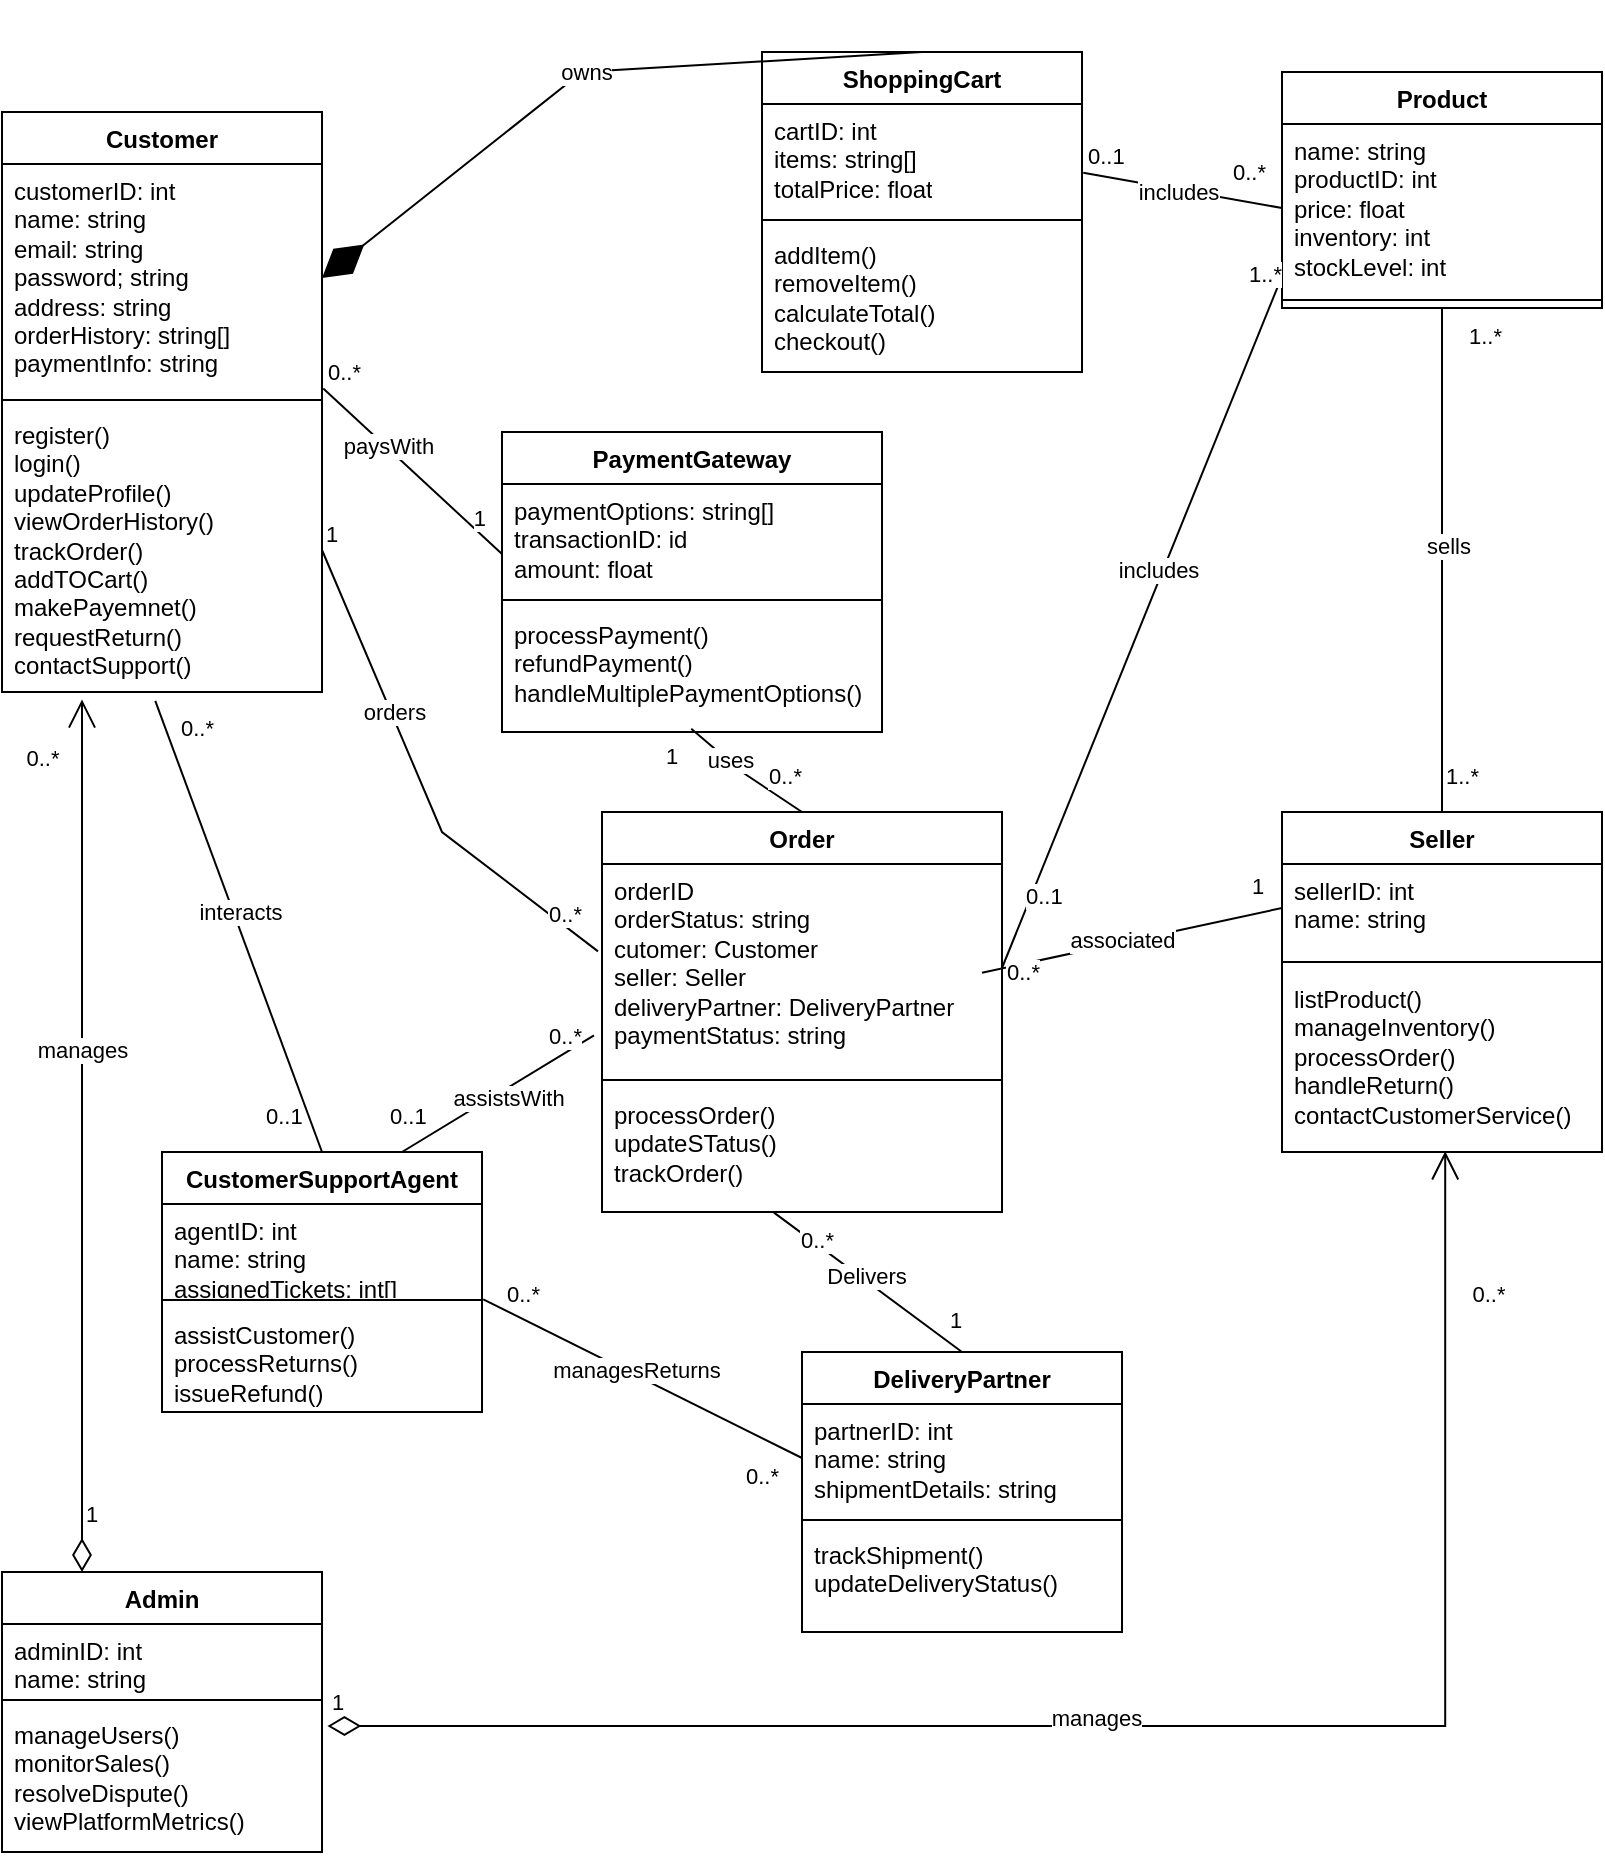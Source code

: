 <mxfile version="24.7.16">
  <diagram id="C5RBs43oDa-KdzZeNtuy" name="Page-1">
    <mxGraphModel dx="2074" dy="1145" grid="1" gridSize="10" guides="1" tooltips="1" connect="1" arrows="1" fold="1" page="1" pageScale="1" pageWidth="827" pageHeight="1169" math="0" shadow="0">
      <root>
        <mxCell id="WIyWlLk6GJQsqaUBKTNV-0" />
        <mxCell id="WIyWlLk6GJQsqaUBKTNV-1" parent="WIyWlLk6GJQsqaUBKTNV-0" />
        <mxCell id="2MG4cEO34_QD30TGhG2z-0" value="Customer" style="swimlane;fontStyle=1;align=center;verticalAlign=top;childLayout=stackLayout;horizontal=1;startSize=26;horizontalStack=0;resizeParent=1;resizeParentMax=0;resizeLast=0;collapsible=1;marginBottom=0;whiteSpace=wrap;html=1;" vertex="1" parent="WIyWlLk6GJQsqaUBKTNV-1">
          <mxGeometry x="20" y="70" width="160" height="290" as="geometry" />
        </mxCell>
        <mxCell id="2MG4cEO34_QD30TGhG2z-1" value="customerID: int&lt;div&gt;&lt;span style=&quot;text-wrap: nowrap;&quot;&gt;name: string&lt;/span&gt;&lt;br&gt;&lt;/div&gt;&lt;div&gt;email: string&lt;/div&gt;&lt;div&gt;password; string&lt;/div&gt;&lt;div&gt;address: string&lt;/div&gt;&lt;div&gt;orderHistory: string[]&lt;/div&gt;&lt;div&gt;paymentInfo: string&lt;/div&gt;" style="text;strokeColor=none;fillColor=none;align=left;verticalAlign=top;spacingLeft=4;spacingRight=4;overflow=hidden;rotatable=0;points=[[0,0.5],[1,0.5]];portConstraint=eastwest;whiteSpace=wrap;html=1;" vertex="1" parent="2MG4cEO34_QD30TGhG2z-0">
          <mxGeometry y="26" width="160" height="114" as="geometry" />
        </mxCell>
        <mxCell id="2MG4cEO34_QD30TGhG2z-2" value="" style="line;strokeWidth=1;fillColor=none;align=left;verticalAlign=middle;spacingTop=-1;spacingLeft=3;spacingRight=3;rotatable=0;labelPosition=right;points=[];portConstraint=eastwest;strokeColor=inherit;" vertex="1" parent="2MG4cEO34_QD30TGhG2z-0">
          <mxGeometry y="140" width="160" height="8" as="geometry" />
        </mxCell>
        <mxCell id="2MG4cEO34_QD30TGhG2z-3" value="register()&lt;div&gt;login()&lt;/div&gt;&lt;div&gt;updateProfile()&lt;/div&gt;&lt;div&gt;viewOrderHistory()&lt;/div&gt;&lt;div&gt;trackOrder()&lt;/div&gt;&lt;div&gt;addTOCart()&lt;/div&gt;&lt;div&gt;makePayemnet()&lt;/div&gt;&lt;div&gt;requestReturn()&lt;/div&gt;&lt;div&gt;contactSupport()&lt;/div&gt;" style="text;strokeColor=none;fillColor=none;align=left;verticalAlign=top;spacingLeft=4;spacingRight=4;overflow=hidden;rotatable=0;points=[[0,0.5],[1,0.5]];portConstraint=eastwest;whiteSpace=wrap;html=1;" vertex="1" parent="2MG4cEO34_QD30TGhG2z-0">
          <mxGeometry y="148" width="160" height="142" as="geometry" />
        </mxCell>
        <mxCell id="2MG4cEO34_QD30TGhG2z-4" value="Seller" style="swimlane;fontStyle=1;align=center;verticalAlign=top;childLayout=stackLayout;horizontal=1;startSize=26;horizontalStack=0;resizeParent=1;resizeParentMax=0;resizeLast=0;collapsible=1;marginBottom=0;whiteSpace=wrap;html=1;" vertex="1" parent="WIyWlLk6GJQsqaUBKTNV-1">
          <mxGeometry x="660" y="420" width="160" height="170" as="geometry" />
        </mxCell>
        <mxCell id="2MG4cEO34_QD30TGhG2z-5" value="sellerID: int&lt;div&gt;&lt;span style=&quot;text-wrap: nowrap;&quot;&gt;name: string&lt;/span&gt;&lt;/div&gt;" style="text;strokeColor=none;fillColor=none;align=left;verticalAlign=top;spacingLeft=4;spacingRight=4;overflow=hidden;rotatable=0;points=[[0,0.5],[1,0.5]];portConstraint=eastwest;whiteSpace=wrap;html=1;" vertex="1" parent="2MG4cEO34_QD30TGhG2z-4">
          <mxGeometry y="26" width="160" height="44" as="geometry" />
        </mxCell>
        <mxCell id="2MG4cEO34_QD30TGhG2z-6" value="" style="line;strokeWidth=1;fillColor=none;align=left;verticalAlign=middle;spacingTop=-1;spacingLeft=3;spacingRight=3;rotatable=0;labelPosition=right;points=[];portConstraint=eastwest;strokeColor=inherit;" vertex="1" parent="2MG4cEO34_QD30TGhG2z-4">
          <mxGeometry y="70" width="160" height="10" as="geometry" />
        </mxCell>
        <mxCell id="2MG4cEO34_QD30TGhG2z-7" value="listProduct()&lt;div&gt;manageInventory()&lt;/div&gt;&lt;div&gt;processOrder()&lt;/div&gt;&lt;div&gt;handleReturn()&lt;/div&gt;&lt;div&gt;contactCustomerService()&lt;/div&gt;" style="text;strokeColor=none;fillColor=none;align=left;verticalAlign=top;spacingLeft=4;spacingRight=4;overflow=hidden;rotatable=0;points=[[0,0.5],[1,0.5]];portConstraint=eastwest;whiteSpace=wrap;html=1;" vertex="1" parent="2MG4cEO34_QD30TGhG2z-4">
          <mxGeometry y="80" width="160" height="90" as="geometry" />
        </mxCell>
        <mxCell id="2MG4cEO34_QD30TGhG2z-8" value="Admin" style="swimlane;fontStyle=1;align=center;verticalAlign=top;childLayout=stackLayout;horizontal=1;startSize=26;horizontalStack=0;resizeParent=1;resizeParentMax=0;resizeLast=0;collapsible=1;marginBottom=0;whiteSpace=wrap;html=1;" vertex="1" parent="WIyWlLk6GJQsqaUBKTNV-1">
          <mxGeometry x="20" y="800" width="160" height="140" as="geometry" />
        </mxCell>
        <mxCell id="2MG4cEO34_QD30TGhG2z-9" value="adminID: int&lt;div&gt;&lt;span style=&quot;text-wrap: nowrap;&quot;&gt;name: string&lt;/span&gt;&lt;br&gt;&lt;/div&gt;" style="text;strokeColor=none;fillColor=none;align=left;verticalAlign=top;spacingLeft=4;spacingRight=4;overflow=hidden;rotatable=0;points=[[0,0.5],[1,0.5]];portConstraint=eastwest;whiteSpace=wrap;html=1;" vertex="1" parent="2MG4cEO34_QD30TGhG2z-8">
          <mxGeometry y="26" width="160" height="34" as="geometry" />
        </mxCell>
        <mxCell id="2MG4cEO34_QD30TGhG2z-10" value="" style="line;strokeWidth=1;fillColor=none;align=left;verticalAlign=middle;spacingTop=-1;spacingLeft=3;spacingRight=3;rotatable=0;labelPosition=right;points=[];portConstraint=eastwest;strokeColor=inherit;" vertex="1" parent="2MG4cEO34_QD30TGhG2z-8">
          <mxGeometry y="60" width="160" height="8" as="geometry" />
        </mxCell>
        <mxCell id="2MG4cEO34_QD30TGhG2z-11" value="manageUsers()&lt;div&gt;monitorSales()&lt;/div&gt;&lt;div&gt;resolveDispute()&lt;/div&gt;&lt;div&gt;viewPlatformMetrics()&lt;/div&gt;" style="text;strokeColor=none;fillColor=none;align=left;verticalAlign=top;spacingLeft=4;spacingRight=4;overflow=hidden;rotatable=0;points=[[0,0.5],[1,0.5]];portConstraint=eastwest;whiteSpace=wrap;html=1;" vertex="1" parent="2MG4cEO34_QD30TGhG2z-8">
          <mxGeometry y="68" width="160" height="72" as="geometry" />
        </mxCell>
        <mxCell id="2MG4cEO34_QD30TGhG2z-12" value="DeliveryPartner" style="swimlane;fontStyle=1;align=center;verticalAlign=top;childLayout=stackLayout;horizontal=1;startSize=26;horizontalStack=0;resizeParent=1;resizeParentMax=0;resizeLast=0;collapsible=1;marginBottom=0;whiteSpace=wrap;html=1;" vertex="1" parent="WIyWlLk6GJQsqaUBKTNV-1">
          <mxGeometry x="420" y="690" width="160" height="140" as="geometry" />
        </mxCell>
        <mxCell id="2MG4cEO34_QD30TGhG2z-13" value="partnerID: int&lt;div&gt;&lt;span style=&quot;text-wrap: nowrap;&quot;&gt;name: string&lt;/span&gt;&lt;br&gt;&lt;div&gt;shipmentDetails: string&lt;/div&gt;&lt;/div&gt;" style="text;strokeColor=none;fillColor=none;align=left;verticalAlign=top;spacingLeft=4;spacingRight=4;overflow=hidden;rotatable=0;points=[[0,0.5],[1,0.5]];portConstraint=eastwest;whiteSpace=wrap;html=1;" vertex="1" parent="2MG4cEO34_QD30TGhG2z-12">
          <mxGeometry y="26" width="160" height="54" as="geometry" />
        </mxCell>
        <mxCell id="2MG4cEO34_QD30TGhG2z-14" value="" style="line;strokeWidth=1;fillColor=none;align=left;verticalAlign=middle;spacingTop=-1;spacingLeft=3;spacingRight=3;rotatable=0;labelPosition=right;points=[];portConstraint=eastwest;strokeColor=inherit;" vertex="1" parent="2MG4cEO34_QD30TGhG2z-12">
          <mxGeometry y="80" width="160" height="8" as="geometry" />
        </mxCell>
        <mxCell id="2MG4cEO34_QD30TGhG2z-15" value="trackShipment()&lt;div&gt;updateDeliveryStatus()&lt;/div&gt;" style="text;strokeColor=none;fillColor=none;align=left;verticalAlign=top;spacingLeft=4;spacingRight=4;overflow=hidden;rotatable=0;points=[[0,0.5],[1,0.5]];portConstraint=eastwest;whiteSpace=wrap;html=1;" vertex="1" parent="2MG4cEO34_QD30TGhG2z-12">
          <mxGeometry y="88" width="160" height="52" as="geometry" />
        </mxCell>
        <mxCell id="2MG4cEO34_QD30TGhG2z-16" value="CustomerSupportAgent" style="swimlane;fontStyle=1;align=center;verticalAlign=top;childLayout=stackLayout;horizontal=1;startSize=26;horizontalStack=0;resizeParent=1;resizeParentMax=0;resizeLast=0;collapsible=1;marginBottom=0;whiteSpace=wrap;html=1;" vertex="1" parent="WIyWlLk6GJQsqaUBKTNV-1">
          <mxGeometry x="100" y="590" width="160" height="130" as="geometry" />
        </mxCell>
        <mxCell id="2MG4cEO34_QD30TGhG2z-17" value="agentID: int&lt;div&gt;&lt;span style=&quot;text-wrap: nowrap;&quot;&gt;name: string&lt;/span&gt;&lt;br&gt;&lt;div&gt;assignedTickets: int[]&lt;/div&gt;&lt;/div&gt;" style="text;strokeColor=none;fillColor=none;align=left;verticalAlign=top;spacingLeft=4;spacingRight=4;overflow=hidden;rotatable=0;points=[[0,0.5],[1,0.5]];portConstraint=eastwest;whiteSpace=wrap;html=1;" vertex="1" parent="2MG4cEO34_QD30TGhG2z-16">
          <mxGeometry y="26" width="160" height="44" as="geometry" />
        </mxCell>
        <mxCell id="2MG4cEO34_QD30TGhG2z-18" value="" style="line;strokeWidth=1;fillColor=none;align=left;verticalAlign=middle;spacingTop=-1;spacingLeft=3;spacingRight=3;rotatable=0;labelPosition=right;points=[];portConstraint=eastwest;strokeColor=inherit;" vertex="1" parent="2MG4cEO34_QD30TGhG2z-16">
          <mxGeometry y="70" width="160" height="8" as="geometry" />
        </mxCell>
        <mxCell id="2MG4cEO34_QD30TGhG2z-19" value="assistCustomer()&lt;div&gt;processReturns()&lt;/div&gt;&lt;div&gt;issueRefund()&lt;/div&gt;" style="text;strokeColor=none;fillColor=none;align=left;verticalAlign=top;spacingLeft=4;spacingRight=4;overflow=hidden;rotatable=0;points=[[0,0.5],[1,0.5]];portConstraint=eastwest;whiteSpace=wrap;html=1;" vertex="1" parent="2MG4cEO34_QD30TGhG2z-16">
          <mxGeometry y="78" width="160" height="52" as="geometry" />
        </mxCell>
        <mxCell id="2MG4cEO34_QD30TGhG2z-20" value="PaymentGateway" style="swimlane;fontStyle=1;align=center;verticalAlign=top;childLayout=stackLayout;horizontal=1;startSize=26;horizontalStack=0;resizeParent=1;resizeParentMax=0;resizeLast=0;collapsible=1;marginBottom=0;whiteSpace=wrap;html=1;" vertex="1" parent="WIyWlLk6GJQsqaUBKTNV-1">
          <mxGeometry x="270" y="230" width="190" height="150" as="geometry" />
        </mxCell>
        <mxCell id="2MG4cEO34_QD30TGhG2z-21" value="paymentOptions: string[]&lt;div&gt;transactionID: id&lt;/div&gt;&lt;div&gt;amount: float&lt;/div&gt;" style="text;strokeColor=none;fillColor=none;align=left;verticalAlign=top;spacingLeft=4;spacingRight=4;overflow=hidden;rotatable=0;points=[[0,0.5],[1,0.5]];portConstraint=eastwest;whiteSpace=wrap;html=1;" vertex="1" parent="2MG4cEO34_QD30TGhG2z-20">
          <mxGeometry y="26" width="190" height="54" as="geometry" />
        </mxCell>
        <mxCell id="2MG4cEO34_QD30TGhG2z-22" value="" style="line;strokeWidth=1;fillColor=none;align=left;verticalAlign=middle;spacingTop=-1;spacingLeft=3;spacingRight=3;rotatable=0;labelPosition=right;points=[];portConstraint=eastwest;strokeColor=inherit;" vertex="1" parent="2MG4cEO34_QD30TGhG2z-20">
          <mxGeometry y="80" width="190" height="8" as="geometry" />
        </mxCell>
        <mxCell id="2MG4cEO34_QD30TGhG2z-23" value="processPayment()&lt;div&gt;refundPayment()&lt;/div&gt;&lt;div&gt;handleMultiplePaymentOptions()&lt;/div&gt;" style="text;strokeColor=none;fillColor=none;align=left;verticalAlign=top;spacingLeft=4;spacingRight=4;overflow=hidden;rotatable=0;points=[[0,0.5],[1,0.5]];portConstraint=eastwest;whiteSpace=wrap;html=1;" vertex="1" parent="2MG4cEO34_QD30TGhG2z-20">
          <mxGeometry y="88" width="190" height="62" as="geometry" />
        </mxCell>
        <mxCell id="2MG4cEO34_QD30TGhG2z-24" value="ShoppingCart" style="swimlane;fontStyle=1;align=center;verticalAlign=top;childLayout=stackLayout;horizontal=1;startSize=26;horizontalStack=0;resizeParent=1;resizeParentMax=0;resizeLast=0;collapsible=1;marginBottom=0;whiteSpace=wrap;html=1;" vertex="1" parent="WIyWlLk6GJQsqaUBKTNV-1">
          <mxGeometry x="400" y="40" width="160" height="160" as="geometry" />
        </mxCell>
        <mxCell id="2MG4cEO34_QD30TGhG2z-25" value="cartID: int&lt;div&gt;items: string[]&lt;/div&gt;&lt;div&gt;totalPrice: float&lt;/div&gt;" style="text;strokeColor=none;fillColor=none;align=left;verticalAlign=top;spacingLeft=4;spacingRight=4;overflow=hidden;rotatable=0;points=[[0,0.5],[1,0.5]];portConstraint=eastwest;whiteSpace=wrap;html=1;" vertex="1" parent="2MG4cEO34_QD30TGhG2z-24">
          <mxGeometry y="26" width="160" height="54" as="geometry" />
        </mxCell>
        <mxCell id="2MG4cEO34_QD30TGhG2z-26" value="" style="line;strokeWidth=1;fillColor=none;align=left;verticalAlign=middle;spacingTop=-1;spacingLeft=3;spacingRight=3;rotatable=0;labelPosition=right;points=[];portConstraint=eastwest;strokeColor=inherit;" vertex="1" parent="2MG4cEO34_QD30TGhG2z-24">
          <mxGeometry y="80" width="160" height="8" as="geometry" />
        </mxCell>
        <mxCell id="2MG4cEO34_QD30TGhG2z-27" value="addItem()&lt;div&gt;removeItem()&lt;/div&gt;&lt;div&gt;calculateTotal()&lt;/div&gt;&lt;div&gt;checkout()&lt;/div&gt;" style="text;strokeColor=none;fillColor=none;align=left;verticalAlign=top;spacingLeft=4;spacingRight=4;overflow=hidden;rotatable=0;points=[[0,0.5],[1,0.5]];portConstraint=eastwest;whiteSpace=wrap;html=1;" vertex="1" parent="2MG4cEO34_QD30TGhG2z-24">
          <mxGeometry y="88" width="160" height="72" as="geometry" />
        </mxCell>
        <mxCell id="2MG4cEO34_QD30TGhG2z-28" value="Order" style="swimlane;fontStyle=1;align=center;verticalAlign=top;childLayout=stackLayout;horizontal=1;startSize=26;horizontalStack=0;resizeParent=1;resizeParentMax=0;resizeLast=0;collapsible=1;marginBottom=0;whiteSpace=wrap;html=1;" vertex="1" parent="WIyWlLk6GJQsqaUBKTNV-1">
          <mxGeometry x="320" y="420" width="200" height="200" as="geometry" />
        </mxCell>
        <mxCell id="2MG4cEO34_QD30TGhG2z-29" value="orderID&lt;div&gt;orderStatus: string&lt;/div&gt;&lt;div&gt;cutomer: Customer&lt;/div&gt;&lt;div&gt;seller: Seller&lt;/div&gt;&lt;div&gt;deliveryPartner: DeliveryPartner&lt;/div&gt;&lt;div&gt;paymentStatus: string&lt;/div&gt;" style="text;strokeColor=none;fillColor=none;align=left;verticalAlign=top;spacingLeft=4;spacingRight=4;overflow=hidden;rotatable=0;points=[[0,0.5],[1,0.5]];portConstraint=eastwest;whiteSpace=wrap;html=1;" vertex="1" parent="2MG4cEO34_QD30TGhG2z-28">
          <mxGeometry y="26" width="200" height="104" as="geometry" />
        </mxCell>
        <mxCell id="2MG4cEO34_QD30TGhG2z-30" value="" style="line;strokeWidth=1;fillColor=none;align=left;verticalAlign=middle;spacingTop=-1;spacingLeft=3;spacingRight=3;rotatable=0;labelPosition=right;points=[];portConstraint=eastwest;strokeColor=inherit;" vertex="1" parent="2MG4cEO34_QD30TGhG2z-28">
          <mxGeometry y="130" width="200" height="8" as="geometry" />
        </mxCell>
        <mxCell id="2MG4cEO34_QD30TGhG2z-31" value="processOrder()&lt;div&gt;updateSTatus()&lt;/div&gt;&lt;div&gt;trackOrder()&lt;/div&gt;" style="text;strokeColor=none;fillColor=none;align=left;verticalAlign=top;spacingLeft=4;spacingRight=4;overflow=hidden;rotatable=0;points=[[0,0.5],[1,0.5]];portConstraint=eastwest;whiteSpace=wrap;html=1;" vertex="1" parent="2MG4cEO34_QD30TGhG2z-28">
          <mxGeometry y="138" width="200" height="62" as="geometry" />
        </mxCell>
        <mxCell id="2MG4cEO34_QD30TGhG2z-37" value="owns" style="endArrow=diamondThin;endFill=1;endSize=24;html=1;rounded=0;entryX=1;entryY=0.5;entryDx=0;entryDy=0;exitX=0.5;exitY=0;exitDx=0;exitDy=0;" edge="1" parent="WIyWlLk6GJQsqaUBKTNV-1" source="2MG4cEO34_QD30TGhG2z-24" target="2MG4cEO34_QD30TGhG2z-1">
          <mxGeometry width="160" relative="1" as="geometry">
            <mxPoint x="290" y="430" as="sourcePoint" />
            <mxPoint x="450" y="430" as="targetPoint" />
            <Array as="points">
              <mxPoint x="310" y="50" />
            </Array>
          </mxGeometry>
        </mxCell>
        <mxCell id="2MG4cEO34_QD30TGhG2z-38" value="" style="endArrow=none;html=1;rounded=0;endFill=0;exitX=1;exitY=0.5;exitDx=0;exitDy=0;entryX=-0.01;entryY=0.42;entryDx=0;entryDy=0;entryPerimeter=0;" edge="1" parent="WIyWlLk6GJQsqaUBKTNV-1" source="2MG4cEO34_QD30TGhG2z-3" target="2MG4cEO34_QD30TGhG2z-29">
          <mxGeometry relative="1" as="geometry">
            <mxPoint x="115" y="410" as="sourcePoint" />
            <mxPoint x="310" y="360" as="targetPoint" />
            <Array as="points">
              <mxPoint x="240" y="430" />
            </Array>
          </mxGeometry>
        </mxCell>
        <mxCell id="2MG4cEO34_QD30TGhG2z-40" value="1" style="edgeLabel;resizable=0;html=1;;align=left;verticalAlign=bottom;" connectable="0" vertex="1" parent="2MG4cEO34_QD30TGhG2z-38">
          <mxGeometry x="-1" relative="1" as="geometry" />
        </mxCell>
        <mxCell id="2MG4cEO34_QD30TGhG2z-41" value="0..*" style="edgeLabel;resizable=0;html=1;;align=right;verticalAlign=bottom;" connectable="0" vertex="1" parent="2MG4cEO34_QD30TGhG2z-38">
          <mxGeometry x="1" relative="1" as="geometry">
            <mxPoint x="-8" y="-10" as="offset" />
          </mxGeometry>
        </mxCell>
        <mxCell id="2MG4cEO34_QD30TGhG2z-58" value="orders" style="edgeLabel;html=1;align=center;verticalAlign=middle;resizable=0;points=[];" vertex="1" connectable="0" parent="2MG4cEO34_QD30TGhG2z-38">
          <mxGeometry x="-0.295" y="1" relative="1" as="geometry">
            <mxPoint as="offset" />
          </mxGeometry>
        </mxCell>
        <mxCell id="2MG4cEO34_QD30TGhG2z-42" value="Product" style="swimlane;fontStyle=1;align=center;verticalAlign=top;childLayout=stackLayout;horizontal=1;startSize=26;horizontalStack=0;resizeParent=1;resizeParentMax=0;resizeLast=0;collapsible=1;marginBottom=0;whiteSpace=wrap;html=1;" vertex="1" parent="WIyWlLk6GJQsqaUBKTNV-1">
          <mxGeometry x="660" y="50" width="160" height="118" as="geometry" />
        </mxCell>
        <mxCell id="2MG4cEO34_QD30TGhG2z-43" value="name: string&lt;div&gt;productID: int&lt;/div&gt;&lt;div&gt;price: float&lt;/div&gt;&lt;div&gt;inventory: int&lt;/div&gt;&lt;div&gt;stockLevel: int&lt;/div&gt;" style="text;strokeColor=none;fillColor=none;align=left;verticalAlign=top;spacingLeft=4;spacingRight=4;overflow=hidden;rotatable=0;points=[[0,0.5],[1,0.5]];portConstraint=eastwest;whiteSpace=wrap;html=1;" vertex="1" parent="2MG4cEO34_QD30TGhG2z-42">
          <mxGeometry y="26" width="160" height="84" as="geometry" />
        </mxCell>
        <mxCell id="2MG4cEO34_QD30TGhG2z-44" value="" style="line;strokeWidth=1;fillColor=none;align=left;verticalAlign=middle;spacingTop=-1;spacingLeft=3;spacingRight=3;rotatable=0;labelPosition=right;points=[];portConstraint=eastwest;strokeColor=inherit;" vertex="1" parent="2MG4cEO34_QD30TGhG2z-42">
          <mxGeometry y="110" width="160" height="8" as="geometry" />
        </mxCell>
        <mxCell id="2MG4cEO34_QD30TGhG2z-46" value="" style="endArrow=none;html=1;rounded=0;endFill=0;exitX=1.004;exitY=0.636;exitDx=0;exitDy=0;entryX=0;entryY=0.5;entryDx=0;entryDy=0;exitPerimeter=0;" edge="1" parent="WIyWlLk6GJQsqaUBKTNV-1" source="2MG4cEO34_QD30TGhG2z-25" target="2MG4cEO34_QD30TGhG2z-43">
          <mxGeometry relative="1" as="geometry">
            <mxPoint x="540" y="260" as="sourcePoint" />
            <mxPoint x="668" y="291" as="targetPoint" />
          </mxGeometry>
        </mxCell>
        <mxCell id="2MG4cEO34_QD30TGhG2z-47" value="0..1" style="edgeLabel;resizable=0;html=1;;align=left;verticalAlign=bottom;" connectable="0" vertex="1" parent="2MG4cEO34_QD30TGhG2z-46">
          <mxGeometry x="-1" relative="1" as="geometry" />
        </mxCell>
        <mxCell id="2MG4cEO34_QD30TGhG2z-48" value="0..*" style="edgeLabel;resizable=0;html=1;;align=right;verticalAlign=bottom;" connectable="0" vertex="1" parent="2MG4cEO34_QD30TGhG2z-46">
          <mxGeometry x="1" relative="1" as="geometry">
            <mxPoint x="-8" y="-10" as="offset" />
          </mxGeometry>
        </mxCell>
        <mxCell id="2MG4cEO34_QD30TGhG2z-57" value="includes" style="edgeLabel;html=1;align=center;verticalAlign=middle;resizable=0;points=[];" vertex="1" connectable="0" parent="2MG4cEO34_QD30TGhG2z-46">
          <mxGeometry x="-0.069" y="-1" relative="1" as="geometry">
            <mxPoint x="1" as="offset" />
          </mxGeometry>
        </mxCell>
        <mxCell id="2MG4cEO34_QD30TGhG2z-49" value="" style="endArrow=none;html=1;rounded=0;endFill=0;exitX=1;exitY=0.5;exitDx=0;exitDy=0;entryX=-0.004;entryY=0.925;entryDx=0;entryDy=0;entryPerimeter=0;" edge="1" parent="WIyWlLk6GJQsqaUBKTNV-1" source="2MG4cEO34_QD30TGhG2z-29" target="2MG4cEO34_QD30TGhG2z-43">
          <mxGeometry relative="1" as="geometry">
            <mxPoint x="540" y="330" as="sourcePoint" />
            <mxPoint x="649" y="358" as="targetPoint" />
          </mxGeometry>
        </mxCell>
        <mxCell id="2MG4cEO34_QD30TGhG2z-50" value="0..1" style="edgeLabel;resizable=0;html=1;;align=left;verticalAlign=bottom;" connectable="0" vertex="1" parent="2MG4cEO34_QD30TGhG2z-49">
          <mxGeometry x="-1" relative="1" as="geometry">
            <mxPoint x="10" y="-28" as="offset" />
          </mxGeometry>
        </mxCell>
        <mxCell id="2MG4cEO34_QD30TGhG2z-51" value="1..*" style="edgeLabel;resizable=0;html=1;;align=right;verticalAlign=bottom;" connectable="0" vertex="1" parent="2MG4cEO34_QD30TGhG2z-49">
          <mxGeometry x="1" relative="1" as="geometry">
            <mxPoint x="1" y="6" as="offset" />
          </mxGeometry>
        </mxCell>
        <mxCell id="2MG4cEO34_QD30TGhG2z-56" value="includes" style="edgeLabel;html=1;align=center;verticalAlign=middle;resizable=0;points=[];" vertex="1" connectable="0" parent="2MG4cEO34_QD30TGhG2z-49">
          <mxGeometry x="0.151" y="3" relative="1" as="geometry">
            <mxPoint as="offset" />
          </mxGeometry>
        </mxCell>
        <mxCell id="2MG4cEO34_QD30TGhG2z-52" value="" style="endArrow=none;html=1;rounded=0;endFill=0;exitX=0.5;exitY=0;exitDx=0;exitDy=0;entryX=0.5;entryY=1;entryDx=0;entryDy=0;" edge="1" parent="WIyWlLk6GJQsqaUBKTNV-1" source="2MG4cEO34_QD30TGhG2z-4" target="2MG4cEO34_QD30TGhG2z-42">
          <mxGeometry relative="1" as="geometry">
            <mxPoint x="645.5" y="404" as="sourcePoint" />
            <mxPoint x="683.36" y="253.674" as="targetPoint" />
          </mxGeometry>
        </mxCell>
        <mxCell id="2MG4cEO34_QD30TGhG2z-53" value="1..*" style="edgeLabel;resizable=0;html=1;;align=left;verticalAlign=bottom;" connectable="0" vertex="1" parent="2MG4cEO34_QD30TGhG2z-52">
          <mxGeometry x="-1" relative="1" as="geometry">
            <mxPoint y="-10" as="offset" />
          </mxGeometry>
        </mxCell>
        <mxCell id="2MG4cEO34_QD30TGhG2z-54" value="1..*" style="edgeLabel;resizable=0;html=1;;align=right;verticalAlign=bottom;" connectable="0" vertex="1" parent="2MG4cEO34_QD30TGhG2z-52">
          <mxGeometry x="1" relative="1" as="geometry">
            <mxPoint x="30" y="22" as="offset" />
          </mxGeometry>
        </mxCell>
        <mxCell id="2MG4cEO34_QD30TGhG2z-55" value="sells" style="edgeLabel;html=1;align=center;verticalAlign=middle;resizable=0;points=[];" vertex="1" connectable="0" parent="2MG4cEO34_QD30TGhG2z-52">
          <mxGeometry x="0.063" y="-3" relative="1" as="geometry">
            <mxPoint y="1" as="offset" />
          </mxGeometry>
        </mxCell>
        <mxCell id="2MG4cEO34_QD30TGhG2z-59" value="" style="endArrow=none;html=1;rounded=0;endFill=0;exitX=0;exitY=0.5;exitDx=0;exitDy=0;entryX=1.007;entryY=0.638;entryDx=0;entryDy=0;entryPerimeter=0;" edge="1" parent="WIyWlLk6GJQsqaUBKTNV-1" source="2MG4cEO34_QD30TGhG2z-5">
          <mxGeometry relative="1" as="geometry">
            <mxPoint x="718.6" y="418" as="sourcePoint" />
            <mxPoint x="510.0" y="500.352" as="targetPoint" />
          </mxGeometry>
        </mxCell>
        <mxCell id="2MG4cEO34_QD30TGhG2z-60" value="1" style="edgeLabel;resizable=0;html=1;;align=left;verticalAlign=bottom;" connectable="0" vertex="1" parent="2MG4cEO34_QD30TGhG2z-59">
          <mxGeometry x="-1" relative="1" as="geometry">
            <mxPoint x="-17" y="-3" as="offset" />
          </mxGeometry>
        </mxCell>
        <mxCell id="2MG4cEO34_QD30TGhG2z-61" value="0..*" style="edgeLabel;resizable=0;html=1;;align=right;verticalAlign=bottom;" connectable="0" vertex="1" parent="2MG4cEO34_QD30TGhG2z-59">
          <mxGeometry x="1" relative="1" as="geometry">
            <mxPoint x="30" y="8" as="offset" />
          </mxGeometry>
        </mxCell>
        <mxCell id="2MG4cEO34_QD30TGhG2z-62" value="associated" style="edgeLabel;html=1;align=center;verticalAlign=middle;resizable=0;points=[];" vertex="1" connectable="0" parent="2MG4cEO34_QD30TGhG2z-59">
          <mxGeometry x="0.063" y="-3" relative="1" as="geometry">
            <mxPoint y="1" as="offset" />
          </mxGeometry>
        </mxCell>
        <mxCell id="2MG4cEO34_QD30TGhG2z-64" value="" style="endArrow=none;html=1;rounded=0;endFill=0;exitX=0.5;exitY=0;exitDx=0;exitDy=0;entryX=0.43;entryY=1.005;entryDx=0;entryDy=0;entryPerimeter=0;" edge="1" parent="WIyWlLk6GJQsqaUBKTNV-1" source="2MG4cEO34_QD30TGhG2z-12" target="2MG4cEO34_QD30TGhG2z-31">
          <mxGeometry relative="1" as="geometry">
            <mxPoint x="540" y="576" as="sourcePoint" />
            <mxPoint x="403" y="510" as="targetPoint" />
          </mxGeometry>
        </mxCell>
        <mxCell id="2MG4cEO34_QD30TGhG2z-65" value="1" style="edgeLabel;resizable=0;html=1;;align=left;verticalAlign=bottom;" connectable="0" vertex="1" parent="2MG4cEO34_QD30TGhG2z-64">
          <mxGeometry x="-1" relative="1" as="geometry">
            <mxPoint x="-8" y="-8" as="offset" />
          </mxGeometry>
        </mxCell>
        <mxCell id="2MG4cEO34_QD30TGhG2z-66" value="0..*" style="edgeLabel;resizable=0;html=1;;align=right;verticalAlign=bottom;" connectable="0" vertex="1" parent="2MG4cEO34_QD30TGhG2z-64">
          <mxGeometry x="1" relative="1" as="geometry">
            <mxPoint x="30" y="22" as="offset" />
          </mxGeometry>
        </mxCell>
        <mxCell id="2MG4cEO34_QD30TGhG2z-67" value="Delivers" style="edgeLabel;html=1;align=center;verticalAlign=middle;resizable=0;points=[];" vertex="1" connectable="0" parent="2MG4cEO34_QD30TGhG2z-64">
          <mxGeometry x="0.063" y="-3" relative="1" as="geometry">
            <mxPoint y="1" as="offset" />
          </mxGeometry>
        </mxCell>
        <mxCell id="2MG4cEO34_QD30TGhG2z-68" value="" style="endArrow=none;html=1;rounded=0;endFill=0;exitX=0.5;exitY=0;exitDx=0;exitDy=0;entryX=0.479;entryY=1.031;entryDx=0;entryDy=0;entryPerimeter=0;" edge="1" parent="WIyWlLk6GJQsqaUBKTNV-1" source="2MG4cEO34_QD30TGhG2z-16" target="2MG4cEO34_QD30TGhG2z-3">
          <mxGeometry relative="1" as="geometry">
            <mxPoint x="300" y="500" as="sourcePoint" />
            <mxPoint x="306" y="410" as="targetPoint" />
          </mxGeometry>
        </mxCell>
        <mxCell id="2MG4cEO34_QD30TGhG2z-69" value="0..1" style="edgeLabel;resizable=0;html=1;;align=left;verticalAlign=bottom;" connectable="0" vertex="1" parent="2MG4cEO34_QD30TGhG2z-68">
          <mxGeometry x="-1" relative="1" as="geometry">
            <mxPoint x="-30" y="-10" as="offset" />
          </mxGeometry>
        </mxCell>
        <mxCell id="2MG4cEO34_QD30TGhG2z-70" value="0..*" style="edgeLabel;resizable=0;html=1;;align=right;verticalAlign=bottom;" connectable="0" vertex="1" parent="2MG4cEO34_QD30TGhG2z-68">
          <mxGeometry x="1" relative="1" as="geometry">
            <mxPoint x="30" y="22" as="offset" />
          </mxGeometry>
        </mxCell>
        <mxCell id="2MG4cEO34_QD30TGhG2z-71" value="interacts" style="edgeLabel;html=1;align=center;verticalAlign=middle;resizable=0;points=[];" vertex="1" connectable="0" parent="2MG4cEO34_QD30TGhG2z-68">
          <mxGeometry x="0.063" y="-3" relative="1" as="geometry">
            <mxPoint y="1" as="offset" />
          </mxGeometry>
        </mxCell>
        <mxCell id="2MG4cEO34_QD30TGhG2z-76" value="" style="endArrow=none;html=1;rounded=0;endFill=0;exitX=0.75;exitY=0;exitDx=0;exitDy=0;entryX=-0.02;entryY=0.824;entryDx=0;entryDy=0;entryPerimeter=0;" edge="1" parent="WIyWlLk6GJQsqaUBKTNV-1" source="2MG4cEO34_QD30TGhG2z-16" target="2MG4cEO34_QD30TGhG2z-29">
          <mxGeometry relative="1" as="geometry">
            <mxPoint x="220" y="490" as="sourcePoint" />
            <mxPoint x="137" y="404" as="targetPoint" />
          </mxGeometry>
        </mxCell>
        <mxCell id="2MG4cEO34_QD30TGhG2z-77" value="0..1" style="edgeLabel;resizable=0;html=1;;align=left;verticalAlign=bottom;" connectable="0" vertex="1" parent="2MG4cEO34_QD30TGhG2z-76">
          <mxGeometry x="-1" relative="1" as="geometry">
            <mxPoint x="-8" y="-10" as="offset" />
          </mxGeometry>
        </mxCell>
        <mxCell id="2MG4cEO34_QD30TGhG2z-78" value="0..*" style="edgeLabel;resizable=0;html=1;;align=right;verticalAlign=bottom;" connectable="0" vertex="1" parent="2MG4cEO34_QD30TGhG2z-76">
          <mxGeometry x="1" relative="1" as="geometry">
            <mxPoint x="-6" y="9" as="offset" />
          </mxGeometry>
        </mxCell>
        <mxCell id="2MG4cEO34_QD30TGhG2z-79" value="assistsWith" style="edgeLabel;html=1;align=center;verticalAlign=middle;resizable=0;points=[];" vertex="1" connectable="0" parent="2MG4cEO34_QD30TGhG2z-76">
          <mxGeometry x="0.063" y="-3" relative="1" as="geometry">
            <mxPoint y="1" as="offset" />
          </mxGeometry>
        </mxCell>
        <mxCell id="2MG4cEO34_QD30TGhG2z-80" value="" style="endArrow=none;html=1;rounded=0;endFill=0;exitX=1.004;exitY=0.985;exitDx=0;exitDy=0;entryX=0;entryY=0.648;entryDx=0;entryDy=0;entryPerimeter=0;exitPerimeter=0;" edge="1" parent="WIyWlLk6GJQsqaUBKTNV-1" source="2MG4cEO34_QD30TGhG2z-1" target="2MG4cEO34_QD30TGhG2z-21">
          <mxGeometry relative="1" as="geometry">
            <mxPoint x="190" y="299" as="sourcePoint" />
            <mxPoint x="328" y="500" as="targetPoint" />
            <Array as="points" />
          </mxGeometry>
        </mxCell>
        <mxCell id="2MG4cEO34_QD30TGhG2z-81" value="0..*" style="edgeLabel;resizable=0;html=1;;align=left;verticalAlign=bottom;" connectable="0" vertex="1" parent="2MG4cEO34_QD30TGhG2z-80">
          <mxGeometry x="-1" relative="1" as="geometry" />
        </mxCell>
        <mxCell id="2MG4cEO34_QD30TGhG2z-82" value="1" style="edgeLabel;resizable=0;html=1;;align=right;verticalAlign=bottom;" connectable="0" vertex="1" parent="2MG4cEO34_QD30TGhG2z-80">
          <mxGeometry x="1" relative="1" as="geometry">
            <mxPoint x="-8" y="-10" as="offset" />
          </mxGeometry>
        </mxCell>
        <mxCell id="2MG4cEO34_QD30TGhG2z-83" value="paysWith" style="edgeLabel;html=1;align=center;verticalAlign=middle;resizable=0;points=[];" vertex="1" connectable="0" parent="2MG4cEO34_QD30TGhG2z-80">
          <mxGeometry x="-0.295" y="1" relative="1" as="geometry">
            <mxPoint as="offset" />
          </mxGeometry>
        </mxCell>
        <mxCell id="2MG4cEO34_QD30TGhG2z-84" value="" style="endArrow=none;html=1;rounded=0;endFill=0;exitX=0.498;exitY=0.973;exitDx=0;exitDy=0;entryX=0.5;entryY=0;entryDx=0;entryDy=0;exitPerimeter=0;" edge="1" parent="WIyWlLk6GJQsqaUBKTNV-1" source="2MG4cEO34_QD30TGhG2z-23" target="2MG4cEO34_QD30TGhG2z-28">
          <mxGeometry relative="1" as="geometry">
            <mxPoint x="191" y="218" as="sourcePoint" />
            <mxPoint x="270" y="311" as="targetPoint" />
            <Array as="points">
              <mxPoint x="390" y="400" />
            </Array>
          </mxGeometry>
        </mxCell>
        <mxCell id="2MG4cEO34_QD30TGhG2z-85" value="1" style="edgeLabel;resizable=0;html=1;;align=left;verticalAlign=bottom;" connectable="0" vertex="1" parent="2MG4cEO34_QD30TGhG2z-84">
          <mxGeometry x="-1" relative="1" as="geometry">
            <mxPoint x="-15" y="22" as="offset" />
          </mxGeometry>
        </mxCell>
        <mxCell id="2MG4cEO34_QD30TGhG2z-86" value="0..*" style="edgeLabel;resizable=0;html=1;;align=right;verticalAlign=bottom;" connectable="0" vertex="1" parent="2MG4cEO34_QD30TGhG2z-84">
          <mxGeometry x="1" relative="1" as="geometry">
            <mxPoint y="-10" as="offset" />
          </mxGeometry>
        </mxCell>
        <mxCell id="2MG4cEO34_QD30TGhG2z-87" value="uses" style="edgeLabel;html=1;align=center;verticalAlign=middle;resizable=0;points=[];" vertex="1" connectable="0" parent="2MG4cEO34_QD30TGhG2z-84">
          <mxGeometry x="-0.295" y="1" relative="1" as="geometry">
            <mxPoint as="offset" />
          </mxGeometry>
        </mxCell>
        <mxCell id="2MG4cEO34_QD30TGhG2z-92" value="1" style="endArrow=open;html=1;endSize=12;startArrow=diamondThin;startSize=14;startFill=0;edgeStyle=orthogonalEdgeStyle;align=left;verticalAlign=bottom;rounded=0;exitX=0.25;exitY=0;exitDx=0;exitDy=0;entryX=0.25;entryY=1.026;entryDx=0;entryDy=0;entryPerimeter=0;" edge="1" parent="WIyWlLk6GJQsqaUBKTNV-1" source="2MG4cEO34_QD30TGhG2z-8" target="2MG4cEO34_QD30TGhG2z-3">
          <mxGeometry x="-0.908" relative="1" as="geometry">
            <mxPoint x="60" y="855.6" as="sourcePoint" />
            <mxPoint x="60" y="400" as="targetPoint" />
            <Array as="points">
              <mxPoint x="60" y="550" />
              <mxPoint x="60" y="550" />
            </Array>
            <mxPoint as="offset" />
          </mxGeometry>
        </mxCell>
        <mxCell id="2MG4cEO34_QD30TGhG2z-96" value="manages" style="edgeLabel;html=1;align=center;verticalAlign=middle;resizable=0;points=[];" vertex="1" connectable="0" parent="2MG4cEO34_QD30TGhG2z-92">
          <mxGeometry x="0.196" relative="1" as="geometry">
            <mxPoint as="offset" />
          </mxGeometry>
        </mxCell>
        <mxCell id="2MG4cEO34_QD30TGhG2z-99" value="0..*" style="edgeLabel;html=1;align=center;verticalAlign=middle;resizable=0;points=[];" vertex="1" connectable="0" parent="2MG4cEO34_QD30TGhG2z-92">
          <mxGeometry x="0.866" y="-4" relative="1" as="geometry">
            <mxPoint x="-24" as="offset" />
          </mxGeometry>
        </mxCell>
        <mxCell id="2MG4cEO34_QD30TGhG2z-94" value="1" style="endArrow=open;html=1;endSize=12;startArrow=diamondThin;startSize=14;startFill=0;edgeStyle=orthogonalEdgeStyle;align=left;verticalAlign=bottom;rounded=0;entryX=0.51;entryY=0.996;entryDx=0;entryDy=0;entryPerimeter=0;exitX=1.017;exitY=0.125;exitDx=0;exitDy=0;exitPerimeter=0;" edge="1" parent="WIyWlLk6GJQsqaUBKTNV-1" source="2MG4cEO34_QD30TGhG2z-11" target="2MG4cEO34_QD30TGhG2z-7">
          <mxGeometry x="-1" y="3" relative="1" as="geometry">
            <mxPoint x="380" y="940" as="sourcePoint" />
            <mxPoint x="540" y="940" as="targetPoint" />
          </mxGeometry>
        </mxCell>
        <mxCell id="2MG4cEO34_QD30TGhG2z-95" value="manages" style="edgeLabel;html=1;align=center;verticalAlign=middle;resizable=0;points=[];" vertex="1" connectable="0" parent="2MG4cEO34_QD30TGhG2z-94">
          <mxGeometry x="-0.092" y="4" relative="1" as="geometry">
            <mxPoint as="offset" />
          </mxGeometry>
        </mxCell>
        <mxCell id="2MG4cEO34_QD30TGhG2z-100" value="0..*" style="edgeLabel;html=1;align=center;verticalAlign=middle;resizable=0;points=[];" vertex="1" connectable="0" parent="WIyWlLk6GJQsqaUBKTNV-1">
          <mxGeometry x="50" y="403" as="geometry">
            <mxPoint x="713" y="258" as="offset" />
          </mxGeometry>
        </mxCell>
        <mxCell id="2MG4cEO34_QD30TGhG2z-101" value="" style="endArrow=none;html=1;rounded=0;endFill=0;exitX=0;exitY=0.5;exitDx=0;exitDy=0;entryX=1.004;entryY=1.083;entryDx=0;entryDy=0;entryPerimeter=0;" edge="1" parent="WIyWlLk6GJQsqaUBKTNV-1" source="2MG4cEO34_QD30TGhG2z-13" target="2MG4cEO34_QD30TGhG2z-17">
          <mxGeometry relative="1" as="geometry">
            <mxPoint x="373" y="886" as="sourcePoint" />
            <mxPoint x="290" y="660" as="targetPoint" />
          </mxGeometry>
        </mxCell>
        <mxCell id="2MG4cEO34_QD30TGhG2z-102" value="0..*" style="edgeLabel;resizable=0;html=1;;align=left;verticalAlign=bottom;" connectable="0" vertex="1" parent="2MG4cEO34_QD30TGhG2z-101">
          <mxGeometry x="-1" relative="1" as="geometry">
            <mxPoint x="-30" y="17" as="offset" />
          </mxGeometry>
        </mxCell>
        <mxCell id="2MG4cEO34_QD30TGhG2z-103" value="0..*" style="edgeLabel;resizable=0;html=1;;align=right;verticalAlign=bottom;" connectable="0" vertex="1" parent="2MG4cEO34_QD30TGhG2z-101">
          <mxGeometry x="1" relative="1" as="geometry">
            <mxPoint x="29" y="6" as="offset" />
          </mxGeometry>
        </mxCell>
        <mxCell id="2MG4cEO34_QD30TGhG2z-104" value="managesReturns" style="edgeLabel;html=1;align=center;verticalAlign=middle;resizable=0;points=[];" vertex="1" connectable="0" parent="2MG4cEO34_QD30TGhG2z-101">
          <mxGeometry x="0.063" y="-3" relative="1" as="geometry">
            <mxPoint y="1" as="offset" />
          </mxGeometry>
        </mxCell>
      </root>
    </mxGraphModel>
  </diagram>
</mxfile>
